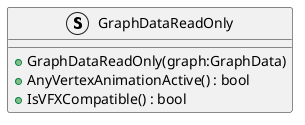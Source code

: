@startuml
struct GraphDataReadOnly {
    + GraphDataReadOnly(graph:GraphData)
    + AnyVertexAnimationActive() : bool
    + IsVFXCompatible() : bool
}
@enduml
